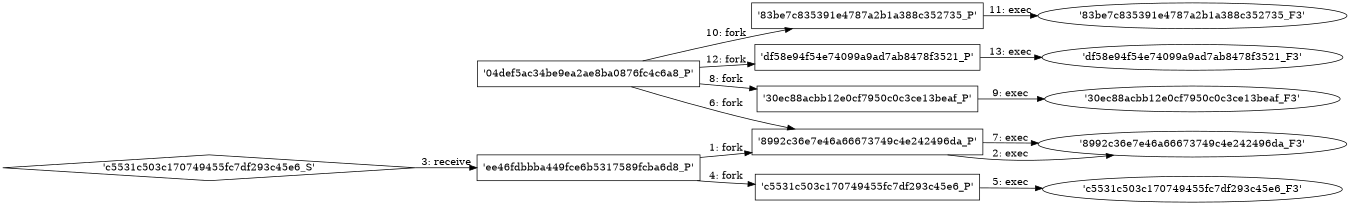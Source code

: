 digraph "D:\Learning\Paper\apt\基于CTI的攻击预警\Dataset\攻击图\ASGfromALLCTI\Microsoft Update Tuesday August 2014 Media Center and Internet Explorer.dot" {
rankdir="LR"
size="9"
fixedsize="false"
splines="true"
nodesep=0.3
ranksep=0
fontsize=10
overlap="scalexy"
engine= "neato"
	"'ee46fdbbba449fce6b5317589fcba6d8_P'" [node_type=Process shape=box]
	"'8992c36e7e46a66673749c4e242496da_P'" [node_type=Process shape=box]
	"'ee46fdbbba449fce6b5317589fcba6d8_P'" -> "'8992c36e7e46a66673749c4e242496da_P'" [label="1: fork"]
	"'8992c36e7e46a66673749c4e242496da_P'" [node_type=Process shape=box]
	"'8992c36e7e46a66673749c4e242496da_F3'" [node_type=File shape=ellipse]
	"'8992c36e7e46a66673749c4e242496da_P'" -> "'8992c36e7e46a66673749c4e242496da_F3'" [label="2: exec"]
	"'ee46fdbbba449fce6b5317589fcba6d8_P'" [node_type=Process shape=box]
	"'c5531c503c170749455fc7df293c45e6_S'" [node_type=Socket shape=diamond]
	"'c5531c503c170749455fc7df293c45e6_S'" -> "'ee46fdbbba449fce6b5317589fcba6d8_P'" [label="3: receive"]
	"'ee46fdbbba449fce6b5317589fcba6d8_P'" [node_type=Process shape=box]
	"'c5531c503c170749455fc7df293c45e6_P'" [node_type=Process shape=box]
	"'ee46fdbbba449fce6b5317589fcba6d8_P'" -> "'c5531c503c170749455fc7df293c45e6_P'" [label="4: fork"]
	"'c5531c503c170749455fc7df293c45e6_P'" [node_type=Process shape=box]
	"'c5531c503c170749455fc7df293c45e6_F3'" [node_type=File shape=ellipse]
	"'c5531c503c170749455fc7df293c45e6_P'" -> "'c5531c503c170749455fc7df293c45e6_F3'" [label="5: exec"]
	"'04def5ac34be9ea2ae8ba0876fc4c6a8_P'" [node_type=Process shape=box]
	"'8992c36e7e46a66673749c4e242496da_P'" [node_type=Process shape=box]
	"'04def5ac34be9ea2ae8ba0876fc4c6a8_P'" -> "'8992c36e7e46a66673749c4e242496da_P'" [label="6: fork"]
	"'8992c36e7e46a66673749c4e242496da_P'" [node_type=Process shape=box]
	"'8992c36e7e46a66673749c4e242496da_F3'" [node_type=File shape=ellipse]
	"'8992c36e7e46a66673749c4e242496da_P'" -> "'8992c36e7e46a66673749c4e242496da_F3'" [label="7: exec"]
	"'04def5ac34be9ea2ae8ba0876fc4c6a8_P'" [node_type=Process shape=box]
	"'30ec88acbb12e0cf7950c0c3ce13beaf_P'" [node_type=Process shape=box]
	"'04def5ac34be9ea2ae8ba0876fc4c6a8_P'" -> "'30ec88acbb12e0cf7950c0c3ce13beaf_P'" [label="8: fork"]
	"'30ec88acbb12e0cf7950c0c3ce13beaf_P'" [node_type=Process shape=box]
	"'30ec88acbb12e0cf7950c0c3ce13beaf_F3'" [node_type=File shape=ellipse]
	"'30ec88acbb12e0cf7950c0c3ce13beaf_P'" -> "'30ec88acbb12e0cf7950c0c3ce13beaf_F3'" [label="9: exec"]
	"'04def5ac34be9ea2ae8ba0876fc4c6a8_P'" [node_type=Process shape=box]
	"'83be7c835391e4787a2b1a388c352735_P'" [node_type=Process shape=box]
	"'04def5ac34be9ea2ae8ba0876fc4c6a8_P'" -> "'83be7c835391e4787a2b1a388c352735_P'" [label="10: fork"]
	"'83be7c835391e4787a2b1a388c352735_P'" [node_type=Process shape=box]
	"'83be7c835391e4787a2b1a388c352735_F3'" [node_type=File shape=ellipse]
	"'83be7c835391e4787a2b1a388c352735_P'" -> "'83be7c835391e4787a2b1a388c352735_F3'" [label="11: exec"]
	"'04def5ac34be9ea2ae8ba0876fc4c6a8_P'" [node_type=Process shape=box]
	"'df58e94f54e74099a9ad7ab8478f3521_P'" [node_type=Process shape=box]
	"'04def5ac34be9ea2ae8ba0876fc4c6a8_P'" -> "'df58e94f54e74099a9ad7ab8478f3521_P'" [label="12: fork"]
	"'df58e94f54e74099a9ad7ab8478f3521_P'" [node_type=Process shape=box]
	"'df58e94f54e74099a9ad7ab8478f3521_F3'" [node_type=File shape=ellipse]
	"'df58e94f54e74099a9ad7ab8478f3521_P'" -> "'df58e94f54e74099a9ad7ab8478f3521_F3'" [label="13: exec"]
}
